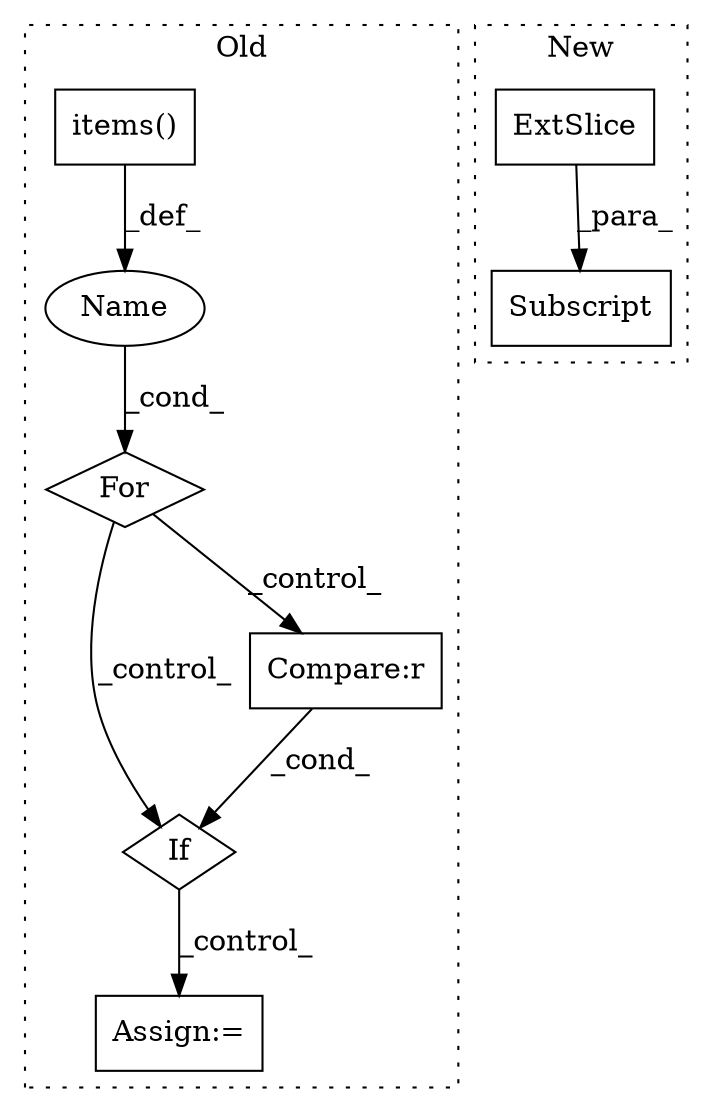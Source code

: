 digraph G {
subgraph cluster0 {
1 [label="items()" a="75" s="8984" l="31" shape="box"];
4 [label="Assign:=" a="68" s="9125" l="3" shape="box"];
5 [label="If" a="96" s="9029" l="3" shape="diamond"];
6 [label="Name" a="87" s="8953" l="7" shape="ellipse"];
7 [label="For" a="107" s="8949,9015" l="4,14" shape="diamond"];
8 [label="Compare:r" a="40" s="9060" l="35" shape="box"];
label = "Old";
style="dotted";
}
subgraph cluster1 {
2 [label="ExtSlice" a="85" s="8709" l="4" shape="box"];
3 [label="Subscript" a="63" s="8709,0" l="29,0" shape="box"];
label = "New";
style="dotted";
}
1 -> 6 [label="_def_"];
2 -> 3 [label="_para_"];
5 -> 4 [label="_control_"];
6 -> 7 [label="_cond_"];
7 -> 5 [label="_control_"];
7 -> 8 [label="_control_"];
8 -> 5 [label="_cond_"];
}